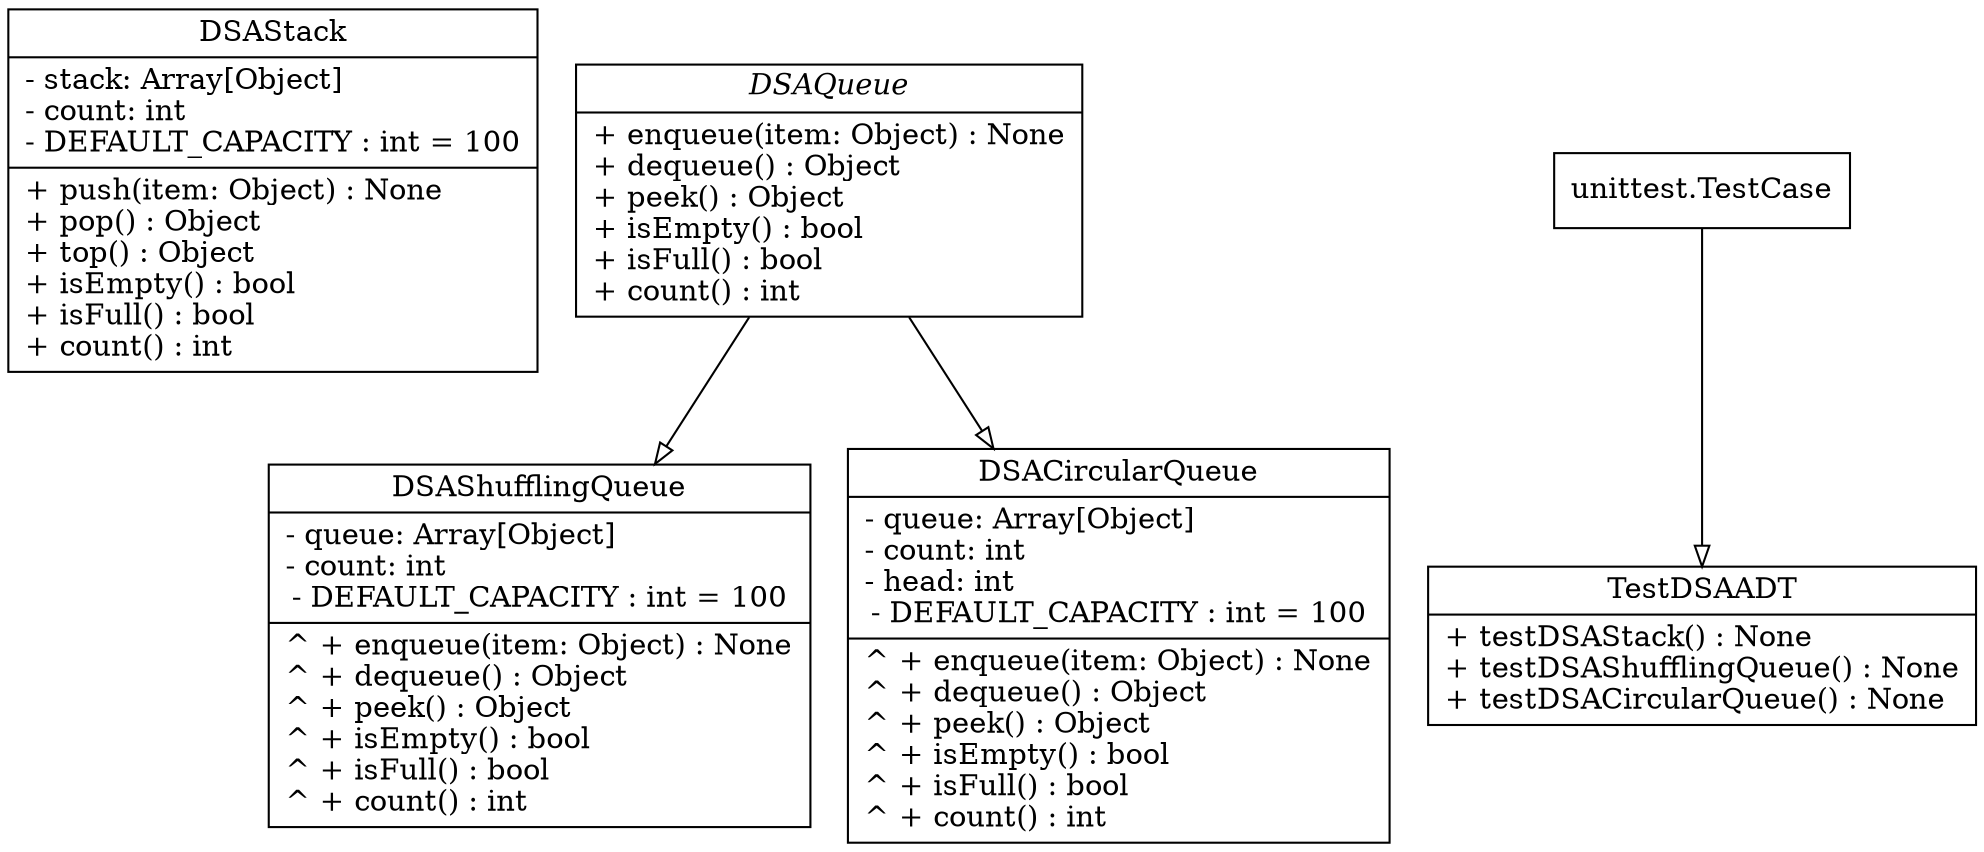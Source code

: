 digraph DSA_ADT {
    node [
        shape = "record"
    ]
    DSAStack [
                label = "{DSAStack|- stack: Array[Object]\l- count: int\l- DEFAULT_CAPACITY : int = 100|+ push(item: Object) : None\l+ pop() : Object\l+ top() : Object\l+ isEmpty() : bool\l+ isFull() : bool\l+ count() : int\l}"
        ]

    DSAQueue [
                label = <{<i>DSAQueue</i>|+ enqueue(item: Object) : None<br align="left"/>+ dequeue() : Object<br align="left"/>+ peek() : Object<br align="left"/>+ isEmpty() : bool<br align="left"/>+ isFull() : bool<br align="left"/>+ count() : int<br align="left"/>}>
        ]

    DSAShufflingQueue [
                label = "{DSAShufflingQueue|- queue: Array[Object]\l- count: int\l- DEFAULT_CAPACITY : int = 100|^ + enqueue(item: Object) : None\l^ + dequeue() : Object\l^ + peek() : Object\l^ + isEmpty() : bool\l^ + isFull() : bool\l^ + count() : int\l}"
        ]

    DSACircularQueue [
                label = "{DSACircularQueue|- queue: Array[Object]\l- count: int\l- head: int\l- DEFAULT_CAPACITY : int = 100|^ + enqueue(item: Object) : None\l^ + dequeue() : Object\l^ + peek() : Object\l^ + isEmpty() : bool\l^ + isFull() : bool\l^ + count() : int\l}"
        ]

    TestDSAADT [
                label = "{TestDSAADT|+ testDSAStack() : None\l+ testDSAShufflingQueue() : None\l+ testDSACircularQueue() : None\l}"
        ]
    
    unittestTestCase [
                label = "{unittest.TestCase}"
        ]

    edge [
                arrowhead = "empty"
        ]
    DSAQueue -> DSAShufflingQueue
    DSAQueue -> DSACircularQueue
    unittestTestCase -> TestDSAADT
}
